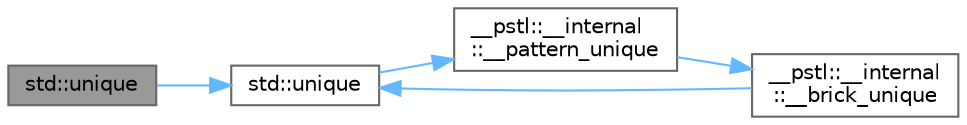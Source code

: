 digraph "std::unique"
{
 // LATEX_PDF_SIZE
  bgcolor="transparent";
  edge [fontname=Helvetica,fontsize=10,labelfontname=Helvetica,labelfontsize=10];
  node [fontname=Helvetica,fontsize=10,shape=box,height=0.2,width=0.4];
  rankdir="LR";
  Node1 [id="Node000001",label="std::unique",height=0.2,width=0.4,color="gray40", fillcolor="grey60", style="filled", fontcolor="black",tooltip=" "];
  Node1 -> Node2 [id="edge1_Node000001_Node000002",color="steelblue1",style="solid",tooltip=" "];
  Node2 [id="Node000002",label="std::unique",height=0.2,width=0.4,color="grey40", fillcolor="white", style="filled",URL="$namespacestd.html#a1a02827fc3005a9ac8b6e3d39478529b",tooltip=" "];
  Node2 -> Node3 [id="edge2_Node000002_Node000003",color="steelblue1",style="solid",tooltip=" "];
  Node3 [id="Node000003",label="__pstl::__internal\l::__pattern_unique",height=0.2,width=0.4,color="grey40", fillcolor="white", style="filled",URL="$namespace____pstl_1_1____internal.html#a7d71081d25f6bd099154a9d7ab2acc0b",tooltip=" "];
  Node3 -> Node4 [id="edge3_Node000003_Node000004",color="steelblue1",style="solid",tooltip=" "];
  Node4 [id="Node000004",label="__pstl::__internal\l::__brick_unique",height=0.2,width=0.4,color="grey40", fillcolor="white", style="filled",URL="$namespace____pstl_1_1____internal.html#aa9a4a90870c131e96cd38ded4ae59774",tooltip=" "];
  Node4 -> Node2 [id="edge4_Node000004_Node000002",color="steelblue1",style="solid",tooltip=" "];
}
